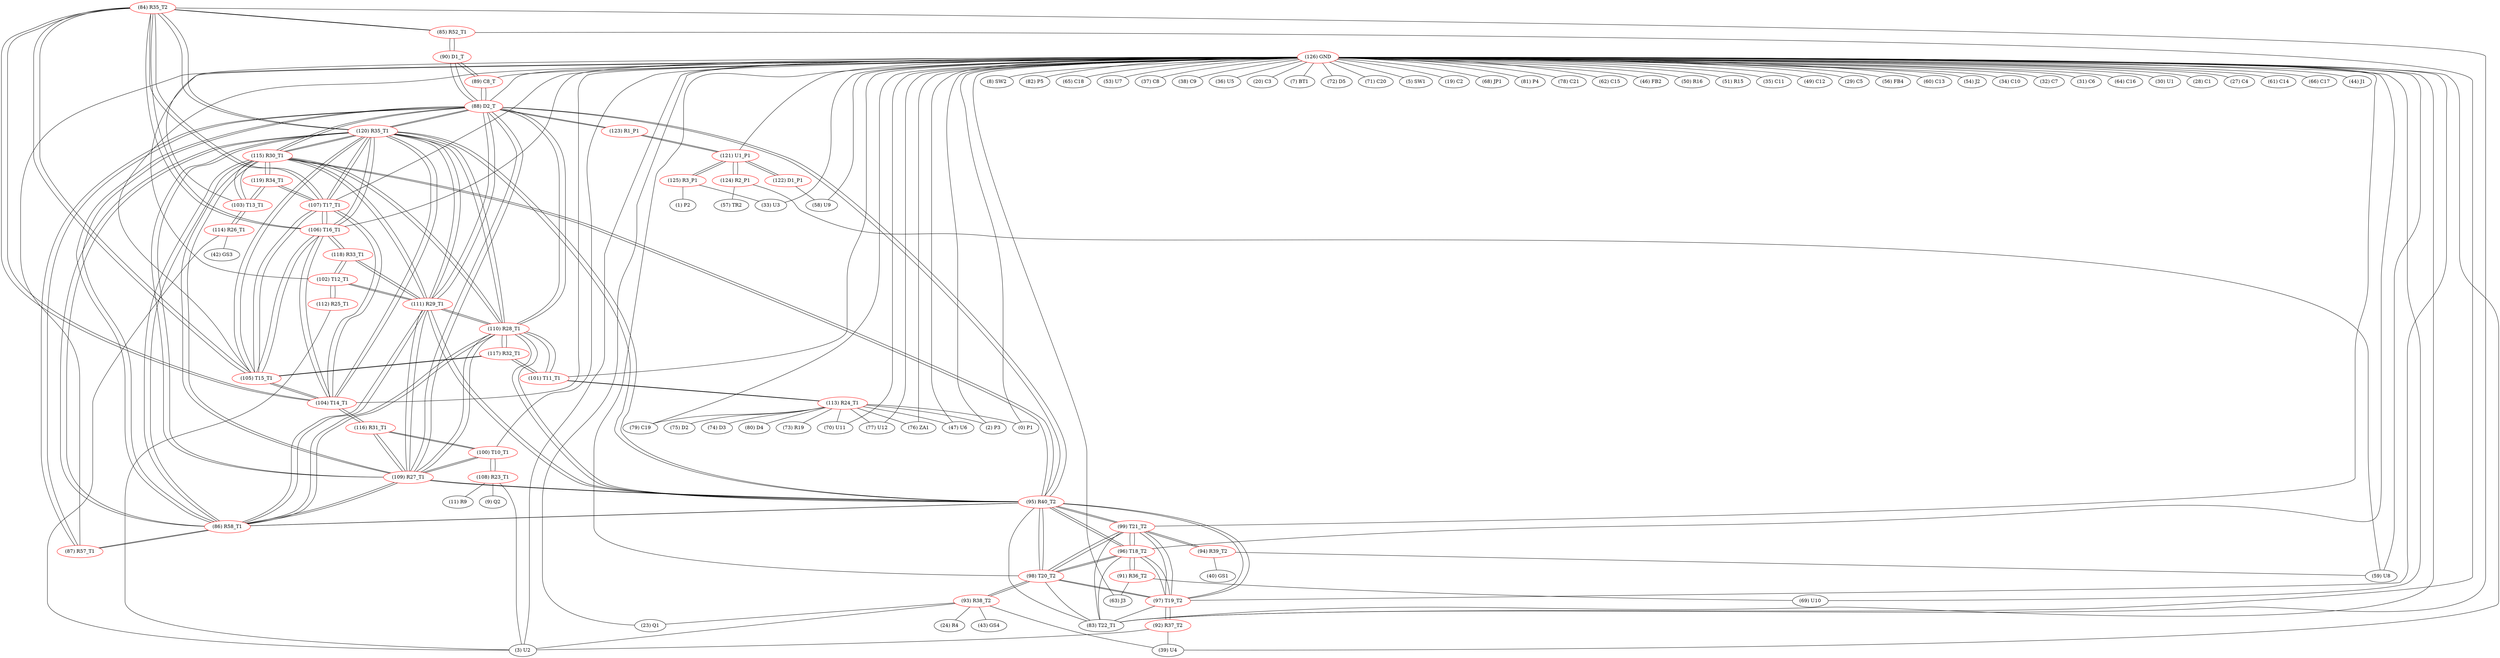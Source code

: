 graph {
	84 [label="(84) R35_T2" color=red]
	85 [label="(85) R52_T1"]
	83 [label="(83) T22_T1"]
	104 [label="(104) T14_T1"]
	105 [label="(105) T15_T1"]
	107 [label="(107) T17_T1"]
	106 [label="(106) T16_T1"]
	120 [label="(120) R35_T1"]
	85 [label="(85) R52_T1" color=red]
	90 [label="(90) D1_T"]
	84 [label="(84) R35_T2"]
	83 [label="(83) T22_T1"]
	86 [label="(86) R58_T1" color=red]
	88 [label="(88) D2_T"]
	95 [label="(95) R40_T2"]
	109 [label="(109) R27_T1"]
	110 [label="(110) R28_T1"]
	111 [label="(111) R29_T1"]
	115 [label="(115) R30_T1"]
	120 [label="(120) R35_T1"]
	87 [label="(87) R57_T1"]
	87 [label="(87) R57_T1" color=red]
	88 [label="(88) D2_T"]
	86 [label="(86) R58_T1"]
	88 [label="(88) D2_T" color=red]
	86 [label="(86) R58_T1"]
	95 [label="(95) R40_T2"]
	109 [label="(109) R27_T1"]
	110 [label="(110) R28_T1"]
	111 [label="(111) R29_T1"]
	115 [label="(115) R30_T1"]
	120 [label="(120) R35_T1"]
	90 [label="(90) D1_T"]
	89 [label="(89) C8_T"]
	87 [label="(87) R57_T1"]
	123 [label="(123) R1_P1"]
	89 [label="(89) C8_T" color=red]
	90 [label="(90) D1_T"]
	88 [label="(88) D2_T"]
	90 [label="(90) D1_T" color=red]
	88 [label="(88) D2_T"]
	89 [label="(89) C8_T"]
	85 [label="(85) R52_T1"]
	91 [label="(91) R36_T2" color=red]
	63 [label="(63) J3"]
	69 [label="(69) U10"]
	96 [label="(96) T18_T2"]
	92 [label="(92) R37_T2" color=red]
	39 [label="(39) U4"]
	3 [label="(3) U2"]
	97 [label="(97) T19_T2"]
	93 [label="(93) R38_T2" color=red]
	23 [label="(23) Q1"]
	24 [label="(24) R4"]
	3 [label="(3) U2"]
	39 [label="(39) U4"]
	43 [label="(43) GS4"]
	98 [label="(98) T20_T2"]
	94 [label="(94) R39_T2" color=red]
	59 [label="(59) U8"]
	40 [label="(40) GS1"]
	99 [label="(99) T21_T2"]
	95 [label="(95) R40_T2" color=red]
	88 [label="(88) D2_T"]
	86 [label="(86) R58_T1"]
	109 [label="(109) R27_T1"]
	110 [label="(110) R28_T1"]
	111 [label="(111) R29_T1"]
	115 [label="(115) R30_T1"]
	120 [label="(120) R35_T1"]
	98 [label="(98) T20_T2"]
	99 [label="(99) T21_T2"]
	97 [label="(97) T19_T2"]
	83 [label="(83) T22_T1"]
	96 [label="(96) T18_T2"]
	96 [label="(96) T18_T2" color=red]
	98 [label="(98) T20_T2"]
	99 [label="(99) T21_T2"]
	97 [label="(97) T19_T2"]
	95 [label="(95) R40_T2"]
	83 [label="(83) T22_T1"]
	91 [label="(91) R36_T2"]
	97 [label="(97) T19_T2" color=red]
	98 [label="(98) T20_T2"]
	99 [label="(99) T21_T2"]
	95 [label="(95) R40_T2"]
	83 [label="(83) T22_T1"]
	96 [label="(96) T18_T2"]
	92 [label="(92) R37_T2"]
	98 [label="(98) T20_T2" color=red]
	99 [label="(99) T21_T2"]
	97 [label="(97) T19_T2"]
	95 [label="(95) R40_T2"]
	83 [label="(83) T22_T1"]
	96 [label="(96) T18_T2"]
	93 [label="(93) R38_T2"]
	99 [label="(99) T21_T2" color=red]
	98 [label="(98) T20_T2"]
	97 [label="(97) T19_T2"]
	95 [label="(95) R40_T2"]
	83 [label="(83) T22_T1"]
	96 [label="(96) T18_T2"]
	94 [label="(94) R39_T2"]
	100 [label="(100) T10_T1" color=red]
	108 [label="(108) R23_T1"]
	116 [label="(116) R31_T1"]
	109 [label="(109) R27_T1"]
	101 [label="(101) T11_T1" color=red]
	113 [label="(113) R24_T1"]
	117 [label="(117) R32_T1"]
	110 [label="(110) R28_T1"]
	102 [label="(102) T12_T1" color=red]
	118 [label="(118) R33_T1"]
	111 [label="(111) R29_T1"]
	112 [label="(112) R25_T1"]
	103 [label="(103) T13_T1" color=red]
	119 [label="(119) R34_T1"]
	115 [label="(115) R30_T1"]
	114 [label="(114) R26_T1"]
	104 [label="(104) T14_T1" color=red]
	105 [label="(105) T15_T1"]
	107 [label="(107) T17_T1"]
	106 [label="(106) T16_T1"]
	120 [label="(120) R35_T1"]
	84 [label="(84) R35_T2"]
	116 [label="(116) R31_T1"]
	105 [label="(105) T15_T1" color=red]
	104 [label="(104) T14_T1"]
	107 [label="(107) T17_T1"]
	106 [label="(106) T16_T1"]
	120 [label="(120) R35_T1"]
	84 [label="(84) R35_T2"]
	117 [label="(117) R32_T1"]
	106 [label="(106) T16_T1" color=red]
	104 [label="(104) T14_T1"]
	105 [label="(105) T15_T1"]
	107 [label="(107) T17_T1"]
	120 [label="(120) R35_T1"]
	84 [label="(84) R35_T2"]
	118 [label="(118) R33_T1"]
	107 [label="(107) T17_T1" color=red]
	104 [label="(104) T14_T1"]
	105 [label="(105) T15_T1"]
	106 [label="(106) T16_T1"]
	120 [label="(120) R35_T1"]
	84 [label="(84) R35_T2"]
	119 [label="(119) R34_T1"]
	108 [label="(108) R23_T1" color=red]
	3 [label="(3) U2"]
	11 [label="(11) R9"]
	9 [label="(9) Q2"]
	100 [label="(100) T10_T1"]
	109 [label="(109) R27_T1" color=red]
	88 [label="(88) D2_T"]
	86 [label="(86) R58_T1"]
	95 [label="(95) R40_T2"]
	110 [label="(110) R28_T1"]
	111 [label="(111) R29_T1"]
	115 [label="(115) R30_T1"]
	120 [label="(120) R35_T1"]
	116 [label="(116) R31_T1"]
	100 [label="(100) T10_T1"]
	110 [label="(110) R28_T1" color=red]
	88 [label="(88) D2_T"]
	86 [label="(86) R58_T1"]
	95 [label="(95) R40_T2"]
	109 [label="(109) R27_T1"]
	111 [label="(111) R29_T1"]
	115 [label="(115) R30_T1"]
	120 [label="(120) R35_T1"]
	117 [label="(117) R32_T1"]
	101 [label="(101) T11_T1"]
	111 [label="(111) R29_T1" color=red]
	88 [label="(88) D2_T"]
	86 [label="(86) R58_T1"]
	95 [label="(95) R40_T2"]
	109 [label="(109) R27_T1"]
	110 [label="(110) R28_T1"]
	115 [label="(115) R30_T1"]
	120 [label="(120) R35_T1"]
	118 [label="(118) R33_T1"]
	102 [label="(102) T12_T1"]
	112 [label="(112) R25_T1" color=red]
	3 [label="(3) U2"]
	102 [label="(102) T12_T1"]
	113 [label="(113) R24_T1" color=red]
	79 [label="(79) C19"]
	70 [label="(70) U11"]
	73 [label="(73) R19"]
	77 [label="(77) U12"]
	76 [label="(76) ZA1"]
	75 [label="(75) D2"]
	74 [label="(74) D3"]
	47 [label="(47) U6"]
	80 [label="(80) D4"]
	2 [label="(2) P3"]
	0 [label="(0) P1"]
	101 [label="(101) T11_T1"]
	114 [label="(114) R26_T1" color=red]
	42 [label="(42) GS3"]
	3 [label="(3) U2"]
	103 [label="(103) T13_T1"]
	115 [label="(115) R30_T1" color=red]
	88 [label="(88) D2_T"]
	86 [label="(86) R58_T1"]
	95 [label="(95) R40_T2"]
	109 [label="(109) R27_T1"]
	110 [label="(110) R28_T1"]
	111 [label="(111) R29_T1"]
	120 [label="(120) R35_T1"]
	103 [label="(103) T13_T1"]
	119 [label="(119) R34_T1"]
	116 [label="(116) R31_T1" color=red]
	109 [label="(109) R27_T1"]
	100 [label="(100) T10_T1"]
	104 [label="(104) T14_T1"]
	117 [label="(117) R32_T1" color=red]
	105 [label="(105) T15_T1"]
	101 [label="(101) T11_T1"]
	110 [label="(110) R28_T1"]
	118 [label="(118) R33_T1" color=red]
	106 [label="(106) T16_T1"]
	111 [label="(111) R29_T1"]
	102 [label="(102) T12_T1"]
	119 [label="(119) R34_T1" color=red]
	107 [label="(107) T17_T1"]
	103 [label="(103) T13_T1"]
	115 [label="(115) R30_T1"]
	120 [label="(120) R35_T1" color=red]
	88 [label="(88) D2_T"]
	86 [label="(86) R58_T1"]
	95 [label="(95) R40_T2"]
	109 [label="(109) R27_T1"]
	110 [label="(110) R28_T1"]
	111 [label="(111) R29_T1"]
	115 [label="(115) R30_T1"]
	104 [label="(104) T14_T1"]
	105 [label="(105) T15_T1"]
	107 [label="(107) T17_T1"]
	106 [label="(106) T16_T1"]
	84 [label="(84) R35_T2"]
	121 [label="(121) U1_P1" color=red]
	122 [label="(122) D1_P1"]
	124 [label="(124) R2_P1"]
	125 [label="(125) R3_P1"]
	123 [label="(123) R1_P1"]
	122 [label="(122) D1_P1" color=red]
	58 [label="(58) U9"]
	121 [label="(121) U1_P1"]
	123 [label="(123) R1_P1" color=red]
	88 [label="(88) D2_T"]
	121 [label="(121) U1_P1"]
	124 [label="(124) R2_P1" color=red]
	59 [label="(59) U8"]
	57 [label="(57) TR2"]
	121 [label="(121) U1_P1"]
	125 [label="(125) R3_P1" color=red]
	33 [label="(33) U3"]
	1 [label="(1) P2"]
	121 [label="(121) U1_P1"]
	126 [label="(126) GND" color=red]
	63 [label="(63) J3"]
	8 [label="(8) SW2"]
	0 [label="(0) P1"]
	82 [label="(82) P5"]
	65 [label="(65) C18"]
	53 [label="(53) U7"]
	39 [label="(39) U4"]
	79 [label="(79) C19"]
	23 [label="(23) Q1"]
	37 [label="(37) C8"]
	38 [label="(38) C9"]
	69 [label="(69) U10"]
	36 [label="(36) U5"]
	2 [label="(2) P3"]
	3 [label="(3) U2"]
	20 [label="(20) C3"]
	7 [label="(7) BT1"]
	72 [label="(72) D5"]
	71 [label="(71) C20"]
	5 [label="(5) SW1"]
	19 [label="(19) C2"]
	68 [label="(68) JP1"]
	76 [label="(76) ZA1"]
	77 [label="(77) U12"]
	81 [label="(81) P4"]
	78 [label="(78) C21"]
	70 [label="(70) U11"]
	59 [label="(59) U8"]
	62 [label="(62) C15"]
	46 [label="(46) FB2"]
	50 [label="(50) R16"]
	51 [label="(51) R15"]
	33 [label="(33) U3"]
	35 [label="(35) C11"]
	49 [label="(49) C12"]
	29 [label="(29) C5"]
	58 [label="(58) U9"]
	56 [label="(56) FB4"]
	60 [label="(60) C13"]
	54 [label="(54) J2"]
	34 [label="(34) C10"]
	32 [label="(32) C7"]
	31 [label="(31) C6"]
	64 [label="(64) C16"]
	30 [label="(30) U1"]
	28 [label="(28) C1"]
	27 [label="(27) C4"]
	61 [label="(61) C14"]
	66 [label="(66) C17"]
	44 [label="(44) J1"]
	47 [label="(47) U6"]
	100 [label="(100) T10_T1"]
	101 [label="(101) T11_T1"]
	102 [label="(102) T12_T1"]
	103 [label="(103) T13_T1"]
	98 [label="(98) T20_T2"]
	104 [label="(104) T14_T1"]
	105 [label="(105) T15_T1"]
	96 [label="(96) T18_T2"]
	99 [label="(99) T21_T2"]
	97 [label="(97) T19_T2"]
	89 [label="(89) C8_T"]
	106 [label="(106) T16_T1"]
	107 [label="(107) T17_T1"]
	88 [label="(88) D2_T"]
	83 [label="(83) T22_T1"]
	87 [label="(87) R57_T1"]
	121 [label="(121) U1_P1"]
	84 -- 85
	84 -- 83
	84 -- 104
	84 -- 105
	84 -- 107
	84 -- 106
	84 -- 120
	85 -- 90
	85 -- 84
	85 -- 83
	86 -- 88
	86 -- 95
	86 -- 109
	86 -- 110
	86 -- 111
	86 -- 115
	86 -- 120
	86 -- 87
	87 -- 88
	87 -- 86
	88 -- 86
	88 -- 95
	88 -- 109
	88 -- 110
	88 -- 111
	88 -- 115
	88 -- 120
	88 -- 90
	88 -- 89
	88 -- 87
	88 -- 123
	89 -- 90
	89 -- 88
	90 -- 88
	90 -- 89
	90 -- 85
	91 -- 63
	91 -- 69
	91 -- 96
	92 -- 39
	92 -- 3
	92 -- 97
	93 -- 23
	93 -- 24
	93 -- 3
	93 -- 39
	93 -- 43
	93 -- 98
	94 -- 59
	94 -- 40
	94 -- 99
	95 -- 88
	95 -- 86
	95 -- 109
	95 -- 110
	95 -- 111
	95 -- 115
	95 -- 120
	95 -- 98
	95 -- 99
	95 -- 97
	95 -- 83
	95 -- 96
	96 -- 98
	96 -- 99
	96 -- 97
	96 -- 95
	96 -- 83
	96 -- 91
	97 -- 98
	97 -- 99
	97 -- 95
	97 -- 83
	97 -- 96
	97 -- 92
	98 -- 99
	98 -- 97
	98 -- 95
	98 -- 83
	98 -- 96
	98 -- 93
	99 -- 98
	99 -- 97
	99 -- 95
	99 -- 83
	99 -- 96
	99 -- 94
	100 -- 108
	100 -- 116
	100 -- 109
	101 -- 113
	101 -- 117
	101 -- 110
	102 -- 118
	102 -- 111
	102 -- 112
	103 -- 119
	103 -- 115
	103 -- 114
	104 -- 105
	104 -- 107
	104 -- 106
	104 -- 120
	104 -- 84
	104 -- 116
	105 -- 104
	105 -- 107
	105 -- 106
	105 -- 120
	105 -- 84
	105 -- 117
	106 -- 104
	106 -- 105
	106 -- 107
	106 -- 120
	106 -- 84
	106 -- 118
	107 -- 104
	107 -- 105
	107 -- 106
	107 -- 120
	107 -- 84
	107 -- 119
	108 -- 3
	108 -- 11
	108 -- 9
	108 -- 100
	109 -- 88
	109 -- 86
	109 -- 95
	109 -- 110
	109 -- 111
	109 -- 115
	109 -- 120
	109 -- 116
	109 -- 100
	110 -- 88
	110 -- 86
	110 -- 95
	110 -- 109
	110 -- 111
	110 -- 115
	110 -- 120
	110 -- 117
	110 -- 101
	111 -- 88
	111 -- 86
	111 -- 95
	111 -- 109
	111 -- 110
	111 -- 115
	111 -- 120
	111 -- 118
	111 -- 102
	112 -- 3
	112 -- 102
	113 -- 79
	113 -- 70
	113 -- 73
	113 -- 77
	113 -- 76
	113 -- 75
	113 -- 74
	113 -- 47
	113 -- 80
	113 -- 2
	113 -- 0
	113 -- 101
	114 -- 42
	114 -- 3
	114 -- 103
	115 -- 88
	115 -- 86
	115 -- 95
	115 -- 109
	115 -- 110
	115 -- 111
	115 -- 120
	115 -- 103
	115 -- 119
	116 -- 109
	116 -- 100
	116 -- 104
	117 -- 105
	117 -- 101
	117 -- 110
	118 -- 106
	118 -- 111
	118 -- 102
	119 -- 107
	119 -- 103
	119 -- 115
	120 -- 88
	120 -- 86
	120 -- 95
	120 -- 109
	120 -- 110
	120 -- 111
	120 -- 115
	120 -- 104
	120 -- 105
	120 -- 107
	120 -- 106
	120 -- 84
	121 -- 122
	121 -- 124
	121 -- 125
	121 -- 123
	122 -- 58
	122 -- 121
	123 -- 88
	123 -- 121
	124 -- 59
	124 -- 57
	124 -- 121
	125 -- 33
	125 -- 1
	125 -- 121
	126 -- 63
	126 -- 8
	126 -- 0
	126 -- 82
	126 -- 65
	126 -- 53
	126 -- 39
	126 -- 79
	126 -- 23
	126 -- 37
	126 -- 38
	126 -- 69
	126 -- 36
	126 -- 2
	126 -- 3
	126 -- 20
	126 -- 7
	126 -- 72
	126 -- 71
	126 -- 5
	126 -- 19
	126 -- 68
	126 -- 76
	126 -- 77
	126 -- 81
	126 -- 78
	126 -- 70
	126 -- 59
	126 -- 62
	126 -- 46
	126 -- 50
	126 -- 51
	126 -- 33
	126 -- 35
	126 -- 49
	126 -- 29
	126 -- 58
	126 -- 56
	126 -- 60
	126 -- 54
	126 -- 34
	126 -- 32
	126 -- 31
	126 -- 64
	126 -- 30
	126 -- 28
	126 -- 27
	126 -- 61
	126 -- 66
	126 -- 44
	126 -- 47
	126 -- 100
	126 -- 101
	126 -- 102
	126 -- 103
	126 -- 98
	126 -- 104
	126 -- 105
	126 -- 96
	126 -- 99
	126 -- 97
	126 -- 89
	126 -- 106
	126 -- 107
	126 -- 88
	126 -- 83
	126 -- 87
	126 -- 121
}